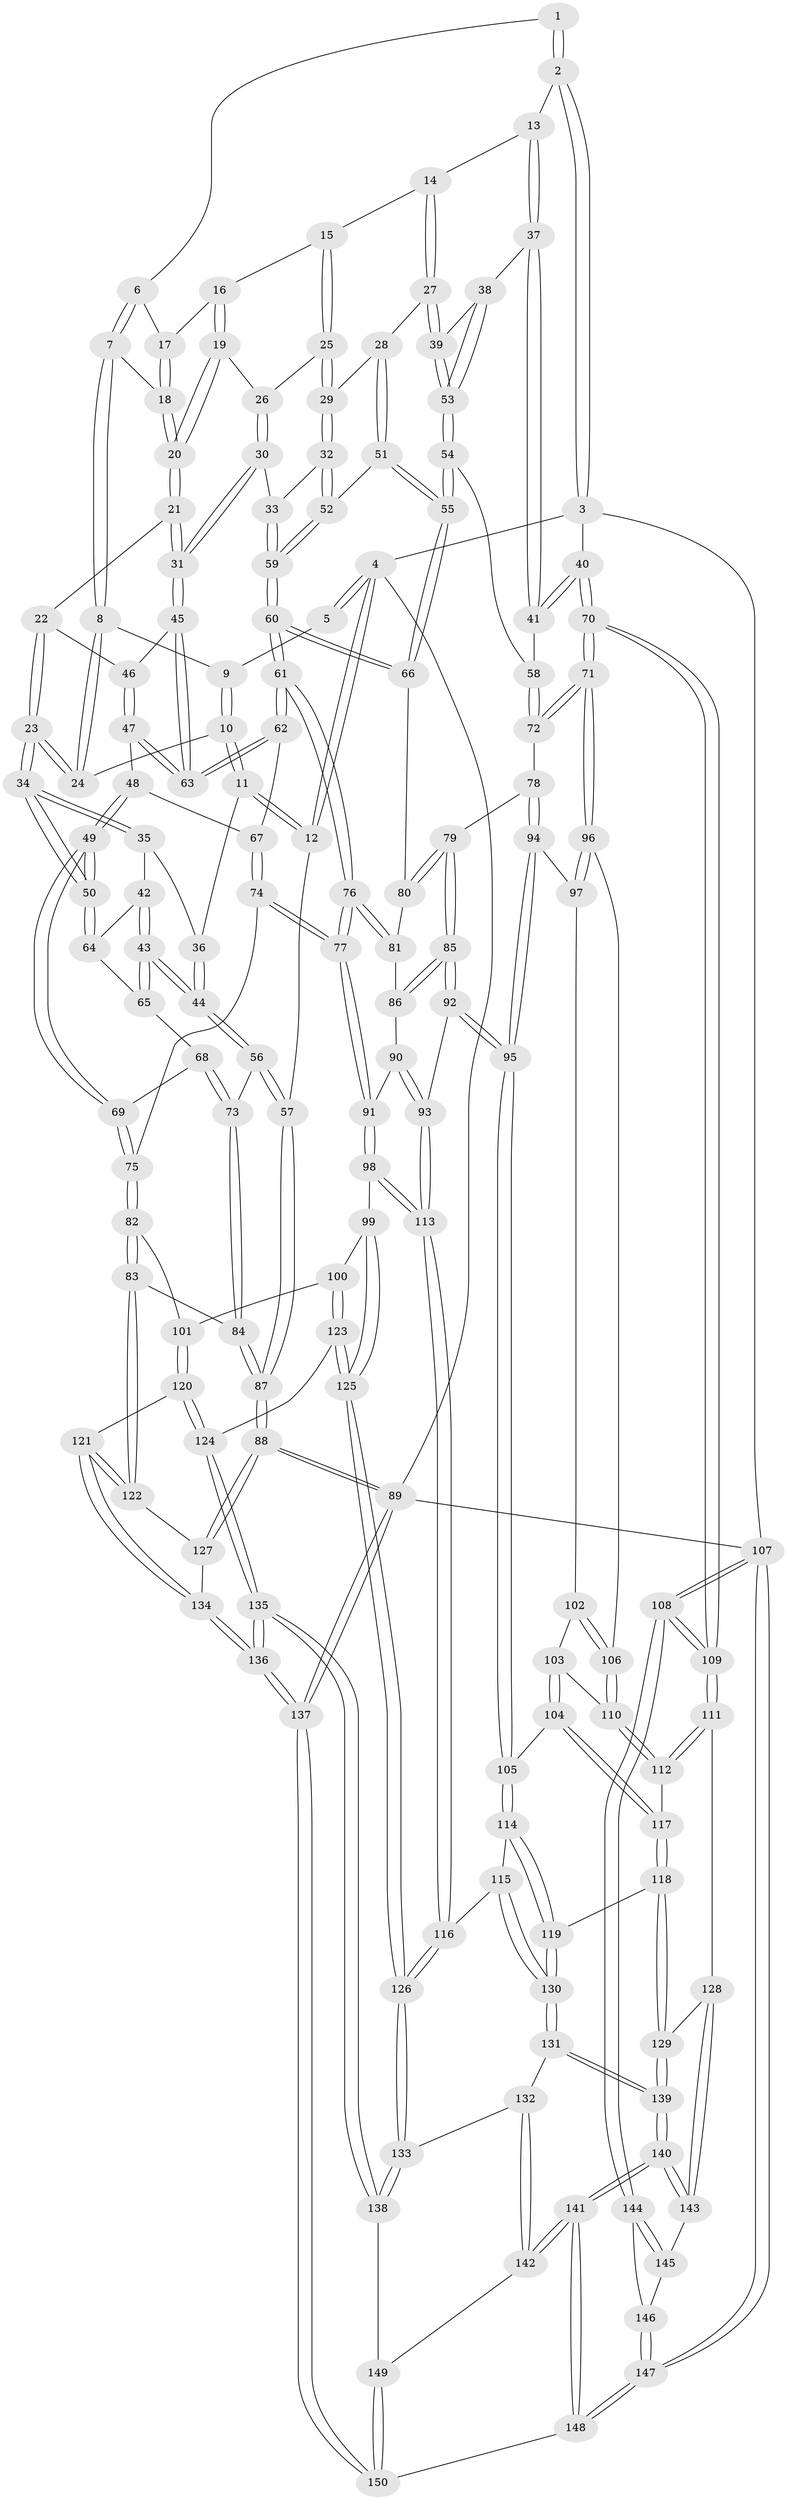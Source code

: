 // Generated by graph-tools (version 1.1) at 2025/17/03/09/25 04:17:23]
// undirected, 150 vertices, 372 edges
graph export_dot {
graph [start="1"]
  node [color=gray90,style=filled];
  1 [pos="+0.5251101881614979+0"];
  2 [pos="+0.9569340554740099+0"];
  3 [pos="+1+0"];
  4 [pos="+0+0"];
  5 [pos="+0.2507607867632482+0"];
  6 [pos="+0.5244925176828322+0"];
  7 [pos="+0.3805087160618766+0.05605737277306478"];
  8 [pos="+0.3122527532659235+0.07001118275402725"];
  9 [pos="+0.28893981979629496+0"];
  10 [pos="+0.16981931915367318+0.07772732813745593"];
  11 [pos="+0.007407132244893808+0.04832760366710477"];
  12 [pos="+0+0"];
  13 [pos="+0.8180991312345016+0.07184938695725118"];
  14 [pos="+0.7092761872536612+0.10026333495278693"];
  15 [pos="+0.6277292734032752+0.07487370273865301"];
  16 [pos="+0.5646355147724692+0.00740666268710453"];
  17 [pos="+0.5375163763346287+0"];
  18 [pos="+0.42495976869551955+0.09827413258725609"];
  19 [pos="+0.48819786380808383+0.1324935347078053"];
  20 [pos="+0.4499618152858536+0.14515632519816576"];
  21 [pos="+0.4387019767043515+0.1601815407607466"];
  22 [pos="+0.40665696881598007+0.17781692097959434"];
  23 [pos="+0.3002743388938223+0.17193202820481257"];
  24 [pos="+0.28889490372845933+0.11934805696072458"];
  25 [pos="+0.5935225406954988+0.15867630961703522"];
  26 [pos="+0.5312439878588494+0.16511559941605974"];
  27 [pos="+0.6763348346104916+0.20684639520141965"];
  28 [pos="+0.6532463822872835+0.21214226476514567"];
  29 [pos="+0.6159405224307652+0.20680479647130753"];
  30 [pos="+0.5382181907539783+0.22787930741432785"];
  31 [pos="+0.4944029438556605+0.24619657065635567"];
  32 [pos="+0.5984384040161717+0.2234745239545549"];
  33 [pos="+0.5587102265214032+0.23704263513290244"];
  34 [pos="+0.26854054078104916+0.22939784757458567"];
  35 [pos="+0.13774001307715505+0.175517928277276"];
  36 [pos="+0.12290987358661029+0.16414241577449587"];
  37 [pos="+0.8499778989108357+0.15319182657633487"];
  38 [pos="+0.8310185283796561+0.16297566808252176"];
  39 [pos="+0.6977309708056457+0.22717763688859283"];
  40 [pos="+1+0.18235232993984818"];
  41 [pos="+0.8575398424074903+0.1657077892836629"];
  42 [pos="+0.14926894862032622+0.27011709547995344"];
  43 [pos="+0.1190895272910245+0.2876079003537466"];
  44 [pos="+0.11404327687161091+0.28993277137984536"];
  45 [pos="+0.48766301174527193+0.262492791016461"];
  46 [pos="+0.4096626774373934+0.21547584747838758"];
  47 [pos="+0.4106124866048761+0.2697915563294517"];
  48 [pos="+0.40328300832030634+0.27766069072870425"];
  49 [pos="+0.27980130773616335+0.2768397651062717"];
  50 [pos="+0.26839251050529356+0.24006140854897529"];
  51 [pos="+0.6392877689827631+0.2848254788734757"];
  52 [pos="+0.6138286149736223+0.2859601578708363"];
  53 [pos="+0.7111481130571975+0.2549242225163997"];
  54 [pos="+0.7275667381851807+0.29444692191868843"];
  55 [pos="+0.7130308462004926+0.3367655458187758"];
  56 [pos="+0.06758509836091967+0.3256765572286864"];
  57 [pos="+0+0.07770033908629145"];
  58 [pos="+0.8543288416796752+0.22551639444223937"];
  59 [pos="+0.5660395847909883+0.3232328799355898"];
  60 [pos="+0.5396786699045925+0.3815376039352677"];
  61 [pos="+0.537653689873639+0.3831887701012528"];
  62 [pos="+0.49381670556158186+0.3078914432242536"];
  63 [pos="+0.48243274416532367+0.2777831425779926"];
  64 [pos="+0.17236655929690828+0.2711497660349605"];
  65 [pos="+0.17242213772006493+0.311008862554268"];
  66 [pos="+0.7132311477532538+0.34744139652396333"];
  67 [pos="+0.4072805689253189+0.3183657521576319"];
  68 [pos="+0.17289631547672982+0.31263294225271737"];
  69 [pos="+0.2760764196481517+0.3429581920668643"];
  70 [pos="+1+0.3752852624659654"];
  71 [pos="+1+0.3823947924466286"];
  72 [pos="+0.8792253549169123+0.2799725426279949"];
  73 [pos="+0.09770316900511913+0.3856063731551783"];
  74 [pos="+0.39751744283662166+0.38079840925820424"];
  75 [pos="+0.2806614259549965+0.40008074375977337"];
  76 [pos="+0.52446476674345+0.41386190148591456"];
  77 [pos="+0.5178114349719034+0.4235214108688487"];
  78 [pos="+0.8223010685984322+0.4065455741747793"];
  79 [pos="+0.7725492790458538+0.3925565874718561"];
  80 [pos="+0.7147529304230189+0.34972112592167637"];
  81 [pos="+0.6669687386932205+0.43885563951713613"];
  82 [pos="+0.24290266581264597+0.4659684285826997"];
  83 [pos="+0.1462193189357414+0.5058509659323017"];
  84 [pos="+0.13828378492187182+0.5038645340820785"];
  85 [pos="+0.7165170059441699+0.4713625578689183"];
  86 [pos="+0.6731499018360215+0.46031634979075253"];
  87 [pos="+0+0.6047466336037942"];
  88 [pos="+0+0.9463290075117068"];
  89 [pos="+0+1"];
  90 [pos="+0.6642547896020766+0.4735898254436626"];
  91 [pos="+0.5168542416046739+0.47713353322466107"];
  92 [pos="+0.735660828980354+0.5465194663812255"];
  93 [pos="+0.6621295919600919+0.5531336487925652"];
  94 [pos="+0.8467085166411815+0.4407353853411466"];
  95 [pos="+0.7723820076631605+0.5608557016878557"];
  96 [pos="+1+0.4363178792176507"];
  97 [pos="+0.8609240547857654+0.44486046900149884"];
  98 [pos="+0.507067303309737+0.5428085354084669"];
  99 [pos="+0.43720207439218267+0.5629005255635375"];
  100 [pos="+0.40901206464525536+0.567391529745213"];
  101 [pos="+0.39720296570991087+0.5671382946409069"];
  102 [pos="+0.8782477464182886+0.49885084969718224"];
  103 [pos="+0.8908115521157004+0.5488521486839536"];
  104 [pos="+0.7940072012363668+0.5925750848957778"];
  105 [pos="+0.7851193333834172+0.59107572859534"];
  106 [pos="+0.9507306445172229+0.5464130869063489"];
  107 [pos="+1+1"];
  108 [pos="+1+0.9035025699171599"];
  109 [pos="+1+0.7198528004388446"];
  110 [pos="+0.932459431957998+0.5832148081025714"];
  111 [pos="+1+0.7155119101523355"];
  112 [pos="+0.9394709501779787+0.6344055917132766"];
  113 [pos="+0.5672851059861357+0.6005241231301991"];
  114 [pos="+0.7400595510488477+0.7109028054708219"];
  115 [pos="+0.6130136422511728+0.6938116773179713"];
  116 [pos="+0.590472610847808+0.6818324402992316"];
  117 [pos="+0.9115226581136423+0.6436702415037164"];
  118 [pos="+0.8155080567586582+0.7834903833765933"];
  119 [pos="+0.7827599474073313+0.7624023395326164"];
  120 [pos="+0.2898235074204358+0.7196021468770635"];
  121 [pos="+0.2523683703758052+0.7140271803964783"];
  122 [pos="+0.16653996243665103+0.5689099015080479"];
  123 [pos="+0.41373619875829054+0.7898769186846161"];
  124 [pos="+0.3563169084595511+0.7795720706072805"];
  125 [pos="+0.455582403510809+0.8056614761460407"];
  126 [pos="+0.4601463386544503+0.807987621388072"];
  127 [pos="+0.09016860255680356+0.748173836733689"];
  128 [pos="+0.851367311727708+0.8299480927044912"];
  129 [pos="+0.8366629437431259+0.81574852301847"];
  130 [pos="+0.6420740469140513+0.8633219089897677"];
  131 [pos="+0.6371272339226897+0.8777202452058311"];
  132 [pos="+0.5964667138420788+0.8854384506269882"];
  133 [pos="+0.47735488344745103+0.8641438693936037"];
  134 [pos="+0.21800208677014668+0.7467301368647373"];
  135 [pos="+0.23882658129167186+0.9606961521112125"];
  136 [pos="+0.146111928197613+1"];
  137 [pos="+0+1"];
  138 [pos="+0.4673069106343265+0.8957179527983835"];
  139 [pos="+0.6727093251864235+0.9114737336011287"];
  140 [pos="+0.7304657466581175+1"];
  141 [pos="+0.7234204902809549+1"];
  142 [pos="+0.5907259714635774+0.9722413453570967"];
  143 [pos="+0.8553442347130253+0.8519721345699928"];
  144 [pos="+1+0.9116090956159463"];
  145 [pos="+0.8894581677011886+0.8880574122090222"];
  146 [pos="+0.9197803813098085+0.9639382217264925"];
  147 [pos="+0.9260413384046906+1"];
  148 [pos="+0.7301041834951093+1"];
  149 [pos="+0.47292907127562084+0.9814861740883796"];
  150 [pos="+0.43489373260150743+1"];
  1 -- 2;
  1 -- 2;
  1 -- 6;
  2 -- 3;
  2 -- 3;
  2 -- 13;
  3 -- 4;
  3 -- 40;
  3 -- 107;
  4 -- 5;
  4 -- 5;
  4 -- 12;
  4 -- 12;
  4 -- 89;
  5 -- 9;
  6 -- 7;
  6 -- 7;
  6 -- 17;
  7 -- 8;
  7 -- 8;
  7 -- 18;
  8 -- 9;
  8 -- 24;
  8 -- 24;
  9 -- 10;
  9 -- 10;
  10 -- 11;
  10 -- 11;
  10 -- 24;
  11 -- 12;
  11 -- 12;
  11 -- 36;
  12 -- 57;
  13 -- 14;
  13 -- 37;
  13 -- 37;
  14 -- 15;
  14 -- 27;
  14 -- 27;
  15 -- 16;
  15 -- 25;
  15 -- 25;
  16 -- 17;
  16 -- 19;
  16 -- 19;
  17 -- 18;
  17 -- 18;
  18 -- 20;
  18 -- 20;
  19 -- 20;
  19 -- 20;
  19 -- 26;
  20 -- 21;
  20 -- 21;
  21 -- 22;
  21 -- 31;
  21 -- 31;
  22 -- 23;
  22 -- 23;
  22 -- 46;
  23 -- 24;
  23 -- 24;
  23 -- 34;
  23 -- 34;
  25 -- 26;
  25 -- 29;
  25 -- 29;
  26 -- 30;
  26 -- 30;
  27 -- 28;
  27 -- 39;
  27 -- 39;
  28 -- 29;
  28 -- 51;
  28 -- 51;
  29 -- 32;
  29 -- 32;
  30 -- 31;
  30 -- 31;
  30 -- 33;
  31 -- 45;
  31 -- 45;
  32 -- 33;
  32 -- 52;
  32 -- 52;
  33 -- 59;
  33 -- 59;
  34 -- 35;
  34 -- 35;
  34 -- 50;
  34 -- 50;
  35 -- 36;
  35 -- 42;
  36 -- 44;
  36 -- 44;
  37 -- 38;
  37 -- 41;
  37 -- 41;
  38 -- 39;
  38 -- 53;
  38 -- 53;
  39 -- 53;
  39 -- 53;
  40 -- 41;
  40 -- 41;
  40 -- 70;
  40 -- 70;
  41 -- 58;
  42 -- 43;
  42 -- 43;
  42 -- 64;
  43 -- 44;
  43 -- 44;
  43 -- 65;
  43 -- 65;
  44 -- 56;
  44 -- 56;
  45 -- 46;
  45 -- 63;
  45 -- 63;
  46 -- 47;
  46 -- 47;
  47 -- 48;
  47 -- 63;
  47 -- 63;
  48 -- 49;
  48 -- 49;
  48 -- 67;
  49 -- 50;
  49 -- 50;
  49 -- 69;
  49 -- 69;
  50 -- 64;
  50 -- 64;
  51 -- 52;
  51 -- 55;
  51 -- 55;
  52 -- 59;
  52 -- 59;
  53 -- 54;
  53 -- 54;
  54 -- 55;
  54 -- 55;
  54 -- 58;
  55 -- 66;
  55 -- 66;
  56 -- 57;
  56 -- 57;
  56 -- 73;
  57 -- 87;
  57 -- 87;
  58 -- 72;
  58 -- 72;
  59 -- 60;
  59 -- 60;
  60 -- 61;
  60 -- 61;
  60 -- 66;
  60 -- 66;
  61 -- 62;
  61 -- 62;
  61 -- 76;
  61 -- 76;
  62 -- 63;
  62 -- 63;
  62 -- 67;
  64 -- 65;
  65 -- 68;
  66 -- 80;
  67 -- 74;
  67 -- 74;
  68 -- 69;
  68 -- 73;
  68 -- 73;
  69 -- 75;
  69 -- 75;
  70 -- 71;
  70 -- 71;
  70 -- 109;
  70 -- 109;
  71 -- 72;
  71 -- 72;
  71 -- 96;
  71 -- 96;
  72 -- 78;
  73 -- 84;
  73 -- 84;
  74 -- 75;
  74 -- 77;
  74 -- 77;
  75 -- 82;
  75 -- 82;
  76 -- 77;
  76 -- 77;
  76 -- 81;
  76 -- 81;
  77 -- 91;
  77 -- 91;
  78 -- 79;
  78 -- 94;
  78 -- 94;
  79 -- 80;
  79 -- 80;
  79 -- 85;
  79 -- 85;
  80 -- 81;
  81 -- 86;
  82 -- 83;
  82 -- 83;
  82 -- 101;
  83 -- 84;
  83 -- 122;
  83 -- 122;
  84 -- 87;
  84 -- 87;
  85 -- 86;
  85 -- 86;
  85 -- 92;
  85 -- 92;
  86 -- 90;
  87 -- 88;
  87 -- 88;
  88 -- 89;
  88 -- 89;
  88 -- 127;
  88 -- 127;
  89 -- 137;
  89 -- 137;
  89 -- 107;
  90 -- 91;
  90 -- 93;
  90 -- 93;
  91 -- 98;
  91 -- 98;
  92 -- 93;
  92 -- 95;
  92 -- 95;
  93 -- 113;
  93 -- 113;
  94 -- 95;
  94 -- 95;
  94 -- 97;
  95 -- 105;
  95 -- 105;
  96 -- 97;
  96 -- 97;
  96 -- 106;
  97 -- 102;
  98 -- 99;
  98 -- 113;
  98 -- 113;
  99 -- 100;
  99 -- 125;
  99 -- 125;
  100 -- 101;
  100 -- 123;
  100 -- 123;
  101 -- 120;
  101 -- 120;
  102 -- 103;
  102 -- 106;
  102 -- 106;
  103 -- 104;
  103 -- 104;
  103 -- 110;
  104 -- 105;
  104 -- 117;
  104 -- 117;
  105 -- 114;
  105 -- 114;
  106 -- 110;
  106 -- 110;
  107 -- 108;
  107 -- 108;
  107 -- 147;
  107 -- 147;
  108 -- 109;
  108 -- 109;
  108 -- 144;
  108 -- 144;
  109 -- 111;
  109 -- 111;
  110 -- 112;
  110 -- 112;
  111 -- 112;
  111 -- 112;
  111 -- 128;
  112 -- 117;
  113 -- 116;
  113 -- 116;
  114 -- 115;
  114 -- 119;
  114 -- 119;
  115 -- 116;
  115 -- 130;
  115 -- 130;
  116 -- 126;
  116 -- 126;
  117 -- 118;
  117 -- 118;
  118 -- 119;
  118 -- 129;
  118 -- 129;
  119 -- 130;
  119 -- 130;
  120 -- 121;
  120 -- 124;
  120 -- 124;
  121 -- 122;
  121 -- 122;
  121 -- 134;
  121 -- 134;
  122 -- 127;
  123 -- 124;
  123 -- 125;
  123 -- 125;
  124 -- 135;
  124 -- 135;
  125 -- 126;
  125 -- 126;
  126 -- 133;
  126 -- 133;
  127 -- 134;
  128 -- 129;
  128 -- 143;
  128 -- 143;
  129 -- 139;
  129 -- 139;
  130 -- 131;
  130 -- 131;
  131 -- 132;
  131 -- 139;
  131 -- 139;
  132 -- 133;
  132 -- 142;
  132 -- 142;
  133 -- 138;
  133 -- 138;
  134 -- 136;
  134 -- 136;
  135 -- 136;
  135 -- 136;
  135 -- 138;
  135 -- 138;
  136 -- 137;
  136 -- 137;
  137 -- 150;
  137 -- 150;
  138 -- 149;
  139 -- 140;
  139 -- 140;
  140 -- 141;
  140 -- 141;
  140 -- 143;
  140 -- 143;
  141 -- 142;
  141 -- 142;
  141 -- 148;
  141 -- 148;
  142 -- 149;
  143 -- 145;
  144 -- 145;
  144 -- 145;
  144 -- 146;
  145 -- 146;
  146 -- 147;
  146 -- 147;
  147 -- 148;
  147 -- 148;
  148 -- 150;
  149 -- 150;
  149 -- 150;
}
